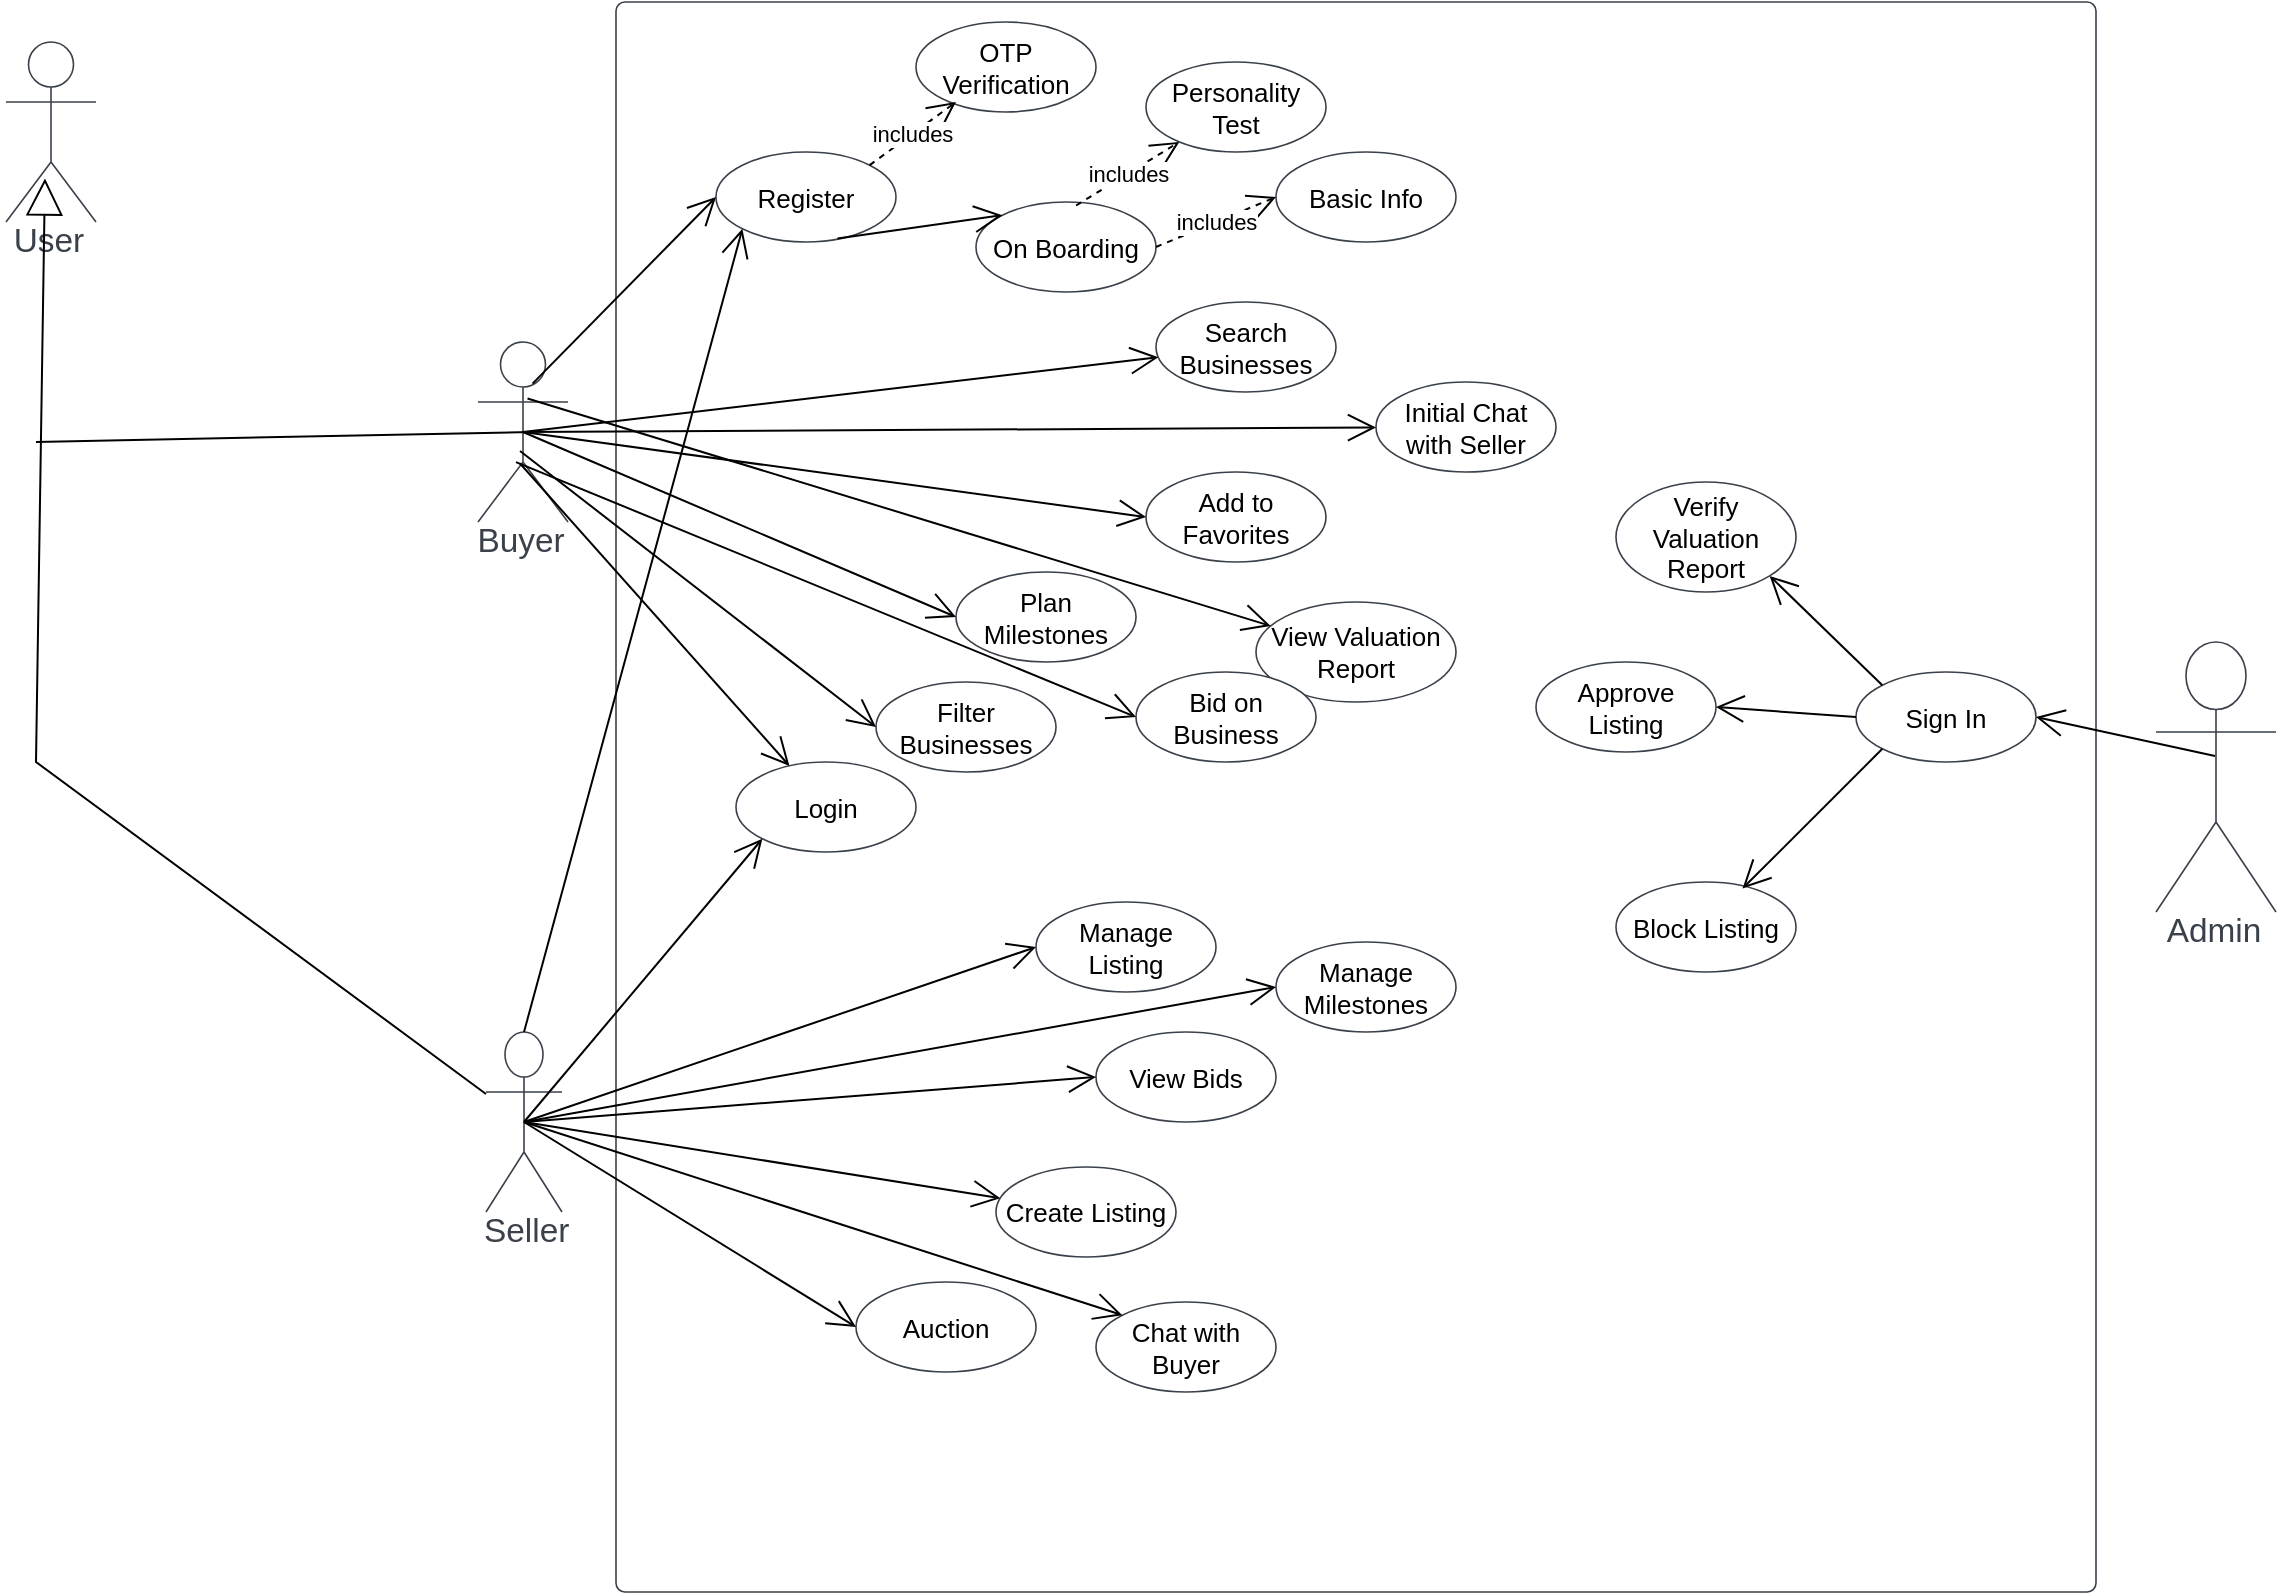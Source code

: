 <mxfile version="20.3.7" type="device"><diagram id="nxOKK4-YVvLWNvQIGp5h" name="Page-1"><mxGraphModel dx="1422" dy="762" grid="1" gridSize="10" guides="1" tooltips="1" connect="1" arrows="1" fold="1" page="1" pageScale="1" pageWidth="850" pageHeight="1100" math="0" shadow="0"><root><mxCell id="0"/><mxCell id="1" parent="0"/><UserObject label="" lucidchartObjectId="73gVe2qrNJH5" id="-V9LBU6pM-tBJ9lVA2xM-1"><mxCell style="html=1;overflow=block;blockSpacing=1;whiteSpace=wrap;fontSize=13;spacing=3.8;strokeColor=#3a414a;strokeOpacity=100;rounded=1;absoluteArcSize=1;arcSize=9;strokeWidth=0.8;" parent="1" vertex="1"><mxGeometry x="380" y="100" width="740" height="795" as="geometry"/></mxCell></UserObject><UserObject label="Buyer" lucidchartObjectId="96gV.1xBvh8s" id="-V9LBU6pM-tBJ9lVA2xM-2"><mxCell style="html=1;overflow=block;blockSpacing=1;shape=umlActor;labelPosition=center;verticalLabelPosition=bottom;verticalAlign=top;whiteSpace=nowrap;fontSize=16.7;fontColor=#3a414a;spacing=0;strokeColor=#3a414a;strokeOpacity=100;rounded=1;absoluteArcSize=1;arcSize=9;strokeWidth=0.8;" parent="1" vertex="1"><mxGeometry x="311" y="270" width="45" height="90" as="geometry"/></mxCell></UserObject><UserObject label="Seller" lucidchartObjectId="e7gVmPN8o6.V" id="-V9LBU6pM-tBJ9lVA2xM-3"><mxCell style="html=1;overflow=block;blockSpacing=1;shape=umlActor;labelPosition=center;verticalLabelPosition=bottom;verticalAlign=top;whiteSpace=nowrap;fontSize=16.7;fontColor=#3a414a;spacing=0;strokeColor=#3a414a;strokeOpacity=100;rounded=1;absoluteArcSize=1;arcSize=9;strokeWidth=0.8;" parent="1" vertex="1"><mxGeometry x="315" y="615" width="38" height="90" as="geometry"/></mxCell></UserObject><UserObject label="Admin" lucidchartObjectId="i-gVubwYb1wt" id="-V9LBU6pM-tBJ9lVA2xM-4"><mxCell style="html=1;overflow=block;blockSpacing=1;shape=umlActor;labelPosition=center;verticalLabelPosition=bottom;verticalAlign=top;whiteSpace=nowrap;fontSize=16.7;fontColor=#3a414a;spacing=0;strokeColor=#3a414a;strokeOpacity=100;rounded=1;absoluteArcSize=1;arcSize=9;strokeWidth=0.8;" parent="1" vertex="1"><mxGeometry x="1150" y="420" width="60" height="135" as="geometry"/></mxCell></UserObject><UserObject label="User" lucidchartObjectId="ibhViDX~4Z8k" id="-V9LBU6pM-tBJ9lVA2xM-8"><mxCell style="html=1;overflow=block;blockSpacing=1;shape=umlActor;labelPosition=center;verticalLabelPosition=bottom;verticalAlign=top;whiteSpace=nowrap;fontSize=16.7;fontColor=#3a414a;spacing=0;strokeColor=#3a414a;strokeOpacity=100;rounded=1;absoluteArcSize=1;arcSize=9;strokeWidth=0.8;" parent="1" vertex="1"><mxGeometry x="75" y="120" width="45" height="90" as="geometry"/></mxCell></UserObject><UserObject label="Register" lucidchartObjectId="xrhVrYry7CFg" id="-V9LBU6pM-tBJ9lVA2xM-10"><mxCell style="html=1;overflow=block;blockSpacing=1;whiteSpace=wrap;ellipse;fontSize=13;spacing=3.8;strokeColor=#3a414a;strokeOpacity=100;rounded=1;absoluteArcSize=1;arcSize=9;strokeWidth=0.8;" parent="1" vertex="1"><mxGeometry x="430" y="175" width="90" height="45" as="geometry"/></mxCell></UserObject><UserObject label="Login" lucidchartObjectId="FrhVinLbnEog" id="-V9LBU6pM-tBJ9lVA2xM-11"><mxCell style="html=1;overflow=block;blockSpacing=1;whiteSpace=wrap;ellipse;fontSize=13;spacing=3.8;strokeColor=#3a414a;strokeOpacity=100;rounded=1;absoluteArcSize=1;arcSize=9;strokeWidth=0.8;" parent="1" vertex="1"><mxGeometry x="440" y="480" width="90" height="45" as="geometry"/></mxCell></UserObject><UserObject label="Personality Test" lucidchartObjectId="IrhV7NRue89r" id="-V9LBU6pM-tBJ9lVA2xM-12"><mxCell style="html=1;overflow=block;blockSpacing=1;whiteSpace=wrap;ellipse;fontSize=13;spacing=3.8;strokeColor=#3a414a;strokeOpacity=100;rounded=1;absoluteArcSize=1;arcSize=9;strokeWidth=0.8;" parent="1" vertex="1"><mxGeometry x="645" y="130" width="90" height="45" as="geometry"/></mxCell></UserObject><UserObject label="View Valuation Report" lucidchartObjectId="JrhVokT8Ttbh" id="-V9LBU6pM-tBJ9lVA2xM-13"><mxCell style="html=1;overflow=block;blockSpacing=1;whiteSpace=wrap;ellipse;fontSize=13;spacing=3.8;strokeColor=#3a414a;strokeOpacity=100;rounded=1;absoluteArcSize=1;arcSize=9;strokeWidth=0.8;" parent="1" vertex="1"><mxGeometry x="700" y="400" width="100" height="50" as="geometry"/></mxCell></UserObject><UserObject label="Add to Favorites" lucidchartObjectId="KrhVbW0dlBLe" id="-V9LBU6pM-tBJ9lVA2xM-14"><mxCell style="html=1;overflow=block;blockSpacing=1;whiteSpace=wrap;ellipse;fontSize=13;spacing=3.8;strokeColor=#3a414a;strokeOpacity=100;rounded=1;absoluteArcSize=1;arcSize=9;strokeWidth=0.8;" parent="1" vertex="1"><mxGeometry x="645" y="335" width="90" height="45" as="geometry"/></mxCell></UserObject><UserObject label="OTP Verification" lucidchartObjectId="xrhVrYry7CFg" id="-V9LBU6pM-tBJ9lVA2xM-16"><mxCell style="html=1;overflow=block;blockSpacing=1;whiteSpace=wrap;ellipse;fontSize=13;spacing=3.8;strokeColor=#3a414a;strokeOpacity=100;rounded=1;absoluteArcSize=1;arcSize=9;strokeWidth=0.8;" parent="1" vertex="1"><mxGeometry x="530" y="110" width="90" height="45" as="geometry"/></mxCell></UserObject><mxCell id="-V9LBU6pM-tBJ9lVA2xM-21" value="includes" style="endArrow=open;endSize=12;dashed=1;html=1;rounded=0;entryX=0.222;entryY=0.889;entryDx=0;entryDy=0;exitX=1;exitY=0;exitDx=0;exitDy=0;entryPerimeter=0;" parent="1" source="-V9LBU6pM-tBJ9lVA2xM-10" target="-V9LBU6pM-tBJ9lVA2xM-16" edge="1"><mxGeometry width="160" relative="1" as="geometry"><mxPoint x="586.26" y="195.98" as="sourcePoint"/><mxPoint x="538.75" y="257.24" as="targetPoint"/></mxGeometry></mxCell><mxCell id="-V9LBU6pM-tBJ9lVA2xM-22" value="" style="endArrow=block;endSize=16;endFill=0;html=1;rounded=0;entryX=0.433;entryY=0.758;entryDx=0;entryDy=0;entryPerimeter=0;" parent="1" source="-V9LBU6pM-tBJ9lVA2xM-3" target="-V9LBU6pM-tBJ9lVA2xM-8" edge="1"><mxGeometry width="160" relative="1" as="geometry"><mxPoint x="90" y="621.88" as="sourcePoint"/><mxPoint x="250" y="621.88" as="targetPoint"/><Array as="points"><mxPoint x="90" y="480"/></Array></mxGeometry></mxCell><mxCell id="-V9LBU6pM-tBJ9lVA2xM-25" value="" style="endArrow=none;html=1;rounded=0;entryX=0.5;entryY=0.5;entryDx=0;entryDy=0;entryPerimeter=0;" parent="1" edge="1"><mxGeometry width="50" height="50" relative="1" as="geometry"><mxPoint x="90" y="320" as="sourcePoint"/><mxPoint x="337.5" y="315" as="targetPoint"/></mxGeometry></mxCell><mxCell id="-V9LBU6pM-tBJ9lVA2xM-26" value="" style="endArrow=open;endFill=1;endSize=12;html=1;rounded=0;exitX=0.467;exitY=0.675;exitDx=0;exitDy=0;exitPerimeter=0;" parent="1" source="-V9LBU6pM-tBJ9lVA2xM-2" target="-V9LBU6pM-tBJ9lVA2xM-11" edge="1"><mxGeometry width="160" relative="1" as="geometry"><mxPoint x="400" y="314.38" as="sourcePoint"/><mxPoint x="560" y="314.38" as="targetPoint"/></mxGeometry></mxCell><mxCell id="-V9LBU6pM-tBJ9lVA2xM-27" value="" style="endArrow=open;endFill=1;endSize=12;html=1;rounded=0;exitX=0.5;exitY=0.5;exitDx=0;exitDy=0;exitPerimeter=0;entryX=0;entryY=1;entryDx=0;entryDy=0;" parent="1" source="-V9LBU6pM-tBJ9lVA2xM-3" target="-V9LBU6pM-tBJ9lVA2xM-11" edge="1"><mxGeometry width="160" relative="1" as="geometry"><mxPoint x="390" y="690" as="sourcePoint"/><mxPoint x="550" y="690" as="targetPoint"/></mxGeometry></mxCell><mxCell id="-V9LBU6pM-tBJ9lVA2xM-28" value="" style="endArrow=open;endFill=1;endSize=12;html=1;rounded=0;exitX=0.5;exitY=0;exitDx=0;exitDy=0;exitPerimeter=0;entryX=0;entryY=1;entryDx=0;entryDy=0;" parent="1" source="-V9LBU6pM-tBJ9lVA2xM-3" target="-V9LBU6pM-tBJ9lVA2xM-10" edge="1"><mxGeometry width="160" relative="1" as="geometry"><mxPoint x="344" y="670" as="sourcePoint"/><mxPoint x="518.18" y="378.41" as="targetPoint"/></mxGeometry></mxCell><mxCell id="-V9LBU6pM-tBJ9lVA2xM-30" value="" style="endArrow=open;endFill=1;endSize=12;html=1;rounded=0;exitX=0.606;exitY=0.231;exitDx=0;exitDy=0;exitPerimeter=0;entryX=0;entryY=0.5;entryDx=0;entryDy=0;" parent="1" source="-V9LBU6pM-tBJ9lVA2xM-2" target="-V9LBU6pM-tBJ9lVA2xM-10" edge="1"><mxGeometry width="160" relative="1" as="geometry"><mxPoint x="342.015" y="340.75" as="sourcePoint"/><mxPoint x="505.915" y="357.985" as="targetPoint"/></mxGeometry></mxCell><UserObject label="Search Businesses" lucidchartObjectId="IrhV7NRue89r" id="-V9LBU6pM-tBJ9lVA2xM-33"><mxCell style="html=1;overflow=block;blockSpacing=1;whiteSpace=wrap;ellipse;fontSize=13;spacing=3.8;strokeColor=#3a414a;strokeOpacity=100;rounded=1;absoluteArcSize=1;arcSize=9;strokeWidth=0.8;" parent="1" vertex="1"><mxGeometry x="650" y="250" width="90" height="45" as="geometry"/></mxCell></UserObject><UserObject label="Filter Businesses" lucidchartObjectId="IrhV7NRue89r" id="-V9LBU6pM-tBJ9lVA2xM-34"><mxCell style="html=1;overflow=block;blockSpacing=1;whiteSpace=wrap;ellipse;fontSize=13;spacing=3.8;strokeColor=#3a414a;strokeOpacity=100;rounded=1;absoluteArcSize=1;arcSize=9;strokeWidth=0.8;" parent="1" vertex="1"><mxGeometry x="510" y="440" width="90" height="45" as="geometry"/></mxCell></UserObject><UserObject label="Initial Chat with Seller" lucidchartObjectId="IrhV7NRue89r" id="-V9LBU6pM-tBJ9lVA2xM-36"><mxCell style="html=1;overflow=block;blockSpacing=1;whiteSpace=wrap;ellipse;fontSize=13;spacing=3.8;strokeColor=#3a414a;strokeOpacity=100;rounded=1;absoluteArcSize=1;arcSize=9;strokeWidth=0.8;" parent="1" vertex="1"><mxGeometry x="760" y="290" width="90" height="45" as="geometry"/></mxCell></UserObject><UserObject label="Bid on Business" lucidchartObjectId="IrhV7NRue89r" id="-V9LBU6pM-tBJ9lVA2xM-37"><mxCell style="html=1;overflow=block;blockSpacing=1;whiteSpace=wrap;ellipse;fontSize=13;spacing=3.8;strokeColor=#3a414a;strokeOpacity=100;rounded=1;absoluteArcSize=1;arcSize=9;strokeWidth=0.8;" parent="1" vertex="1"><mxGeometry x="640" y="435" width="90" height="45" as="geometry"/></mxCell></UserObject><UserObject label="Plan Milestones" lucidchartObjectId="IrhV7NRue89r" id="-V9LBU6pM-tBJ9lVA2xM-38"><mxCell style="html=1;overflow=block;blockSpacing=1;whiteSpace=wrap;ellipse;fontSize=13;spacing=3.8;strokeColor=#3a414a;strokeOpacity=100;rounded=1;absoluteArcSize=1;arcSize=9;strokeWidth=0.8;" parent="1" vertex="1"><mxGeometry x="550" y="385" width="90" height="45" as="geometry"/></mxCell></UserObject><UserObject label="On Boarding" lucidchartObjectId="IrhV7NRue89r" id="-V9LBU6pM-tBJ9lVA2xM-39"><mxCell style="html=1;overflow=block;blockSpacing=1;whiteSpace=wrap;ellipse;fontSize=13;spacing=3.8;strokeColor=#3a414a;strokeOpacity=100;rounded=1;absoluteArcSize=1;arcSize=9;strokeWidth=0.8;" parent="1" vertex="1"><mxGeometry x="560" y="200" width="90" height="45" as="geometry"/></mxCell></UserObject><mxCell id="-V9LBU6pM-tBJ9lVA2xM-41" value="" style="endArrow=open;endFill=1;endSize=12;html=1;rounded=0;exitX=0.675;exitY=0.961;exitDx=0;exitDy=0;exitPerimeter=0;entryX=0;entryY=0;entryDx=0;entryDy=0;" parent="1" source="-V9LBU6pM-tBJ9lVA2xM-10" target="-V9LBU6pM-tBJ9lVA2xM-39" edge="1"><mxGeometry width="160" relative="1" as="geometry"><mxPoint x="515.41" y="631.59" as="sourcePoint"/><mxPoint x="634.59" y="490.0" as="targetPoint"/></mxGeometry></mxCell><mxCell id="-V9LBU6pM-tBJ9lVA2xM-42" value="" style="endArrow=open;endFill=1;endSize=12;html=1;rounded=0;exitX=0.5;exitY=0.5;exitDx=0;exitDy=0;exitPerimeter=0;entryX=0;entryY=0.5;entryDx=0;entryDy=0;" parent="1" source="-V9LBU6pM-tBJ9lVA2xM-2" target="-V9LBU6pM-tBJ9lVA2xM-14" edge="1"><mxGeometry width="160" relative="1" as="geometry"><mxPoint x="570" y="721.59" as="sourcePoint"/><mxPoint x="689.18" y="580.0" as="targetPoint"/></mxGeometry></mxCell><mxCell id="-V9LBU6pM-tBJ9lVA2xM-43" value="includes" style="endArrow=open;endSize=12;dashed=1;html=1;rounded=0;exitX=0.556;exitY=0.039;exitDx=0;exitDy=0;exitPerimeter=0;" parent="1" source="-V9LBU6pM-tBJ9lVA2xM-39" target="-V9LBU6pM-tBJ9lVA2xM-12" edge="1"><mxGeometry width="160" relative="1" as="geometry"><mxPoint x="660" y="320" as="sourcePoint"/><mxPoint x="570" y="355" as="targetPoint"/></mxGeometry></mxCell><mxCell id="-V9LBU6pM-tBJ9lVA2xM-44" value="" style="endArrow=open;endFill=1;endSize=12;html=1;rounded=0;exitX=0.5;exitY=0.5;exitDx=0;exitDy=0;exitPerimeter=0;entryX=0;entryY=0.5;entryDx=0;entryDy=0;" parent="1" source="-V9LBU6pM-tBJ9lVA2xM-2" target="-V9LBU6pM-tBJ9lVA2xM-38" edge="1"><mxGeometry width="160" relative="1" as="geometry"><mxPoint x="343.5" y="325" as="sourcePoint"/><mxPoint x="520.0" y="342.5" as="targetPoint"/></mxGeometry></mxCell><mxCell id="-V9LBU6pM-tBJ9lVA2xM-45" value="" style="endArrow=open;endFill=1;endSize=12;html=1;rounded=0;exitX=0.5;exitY=0.5;exitDx=0;exitDy=0;exitPerimeter=0;" parent="1" source="-V9LBU6pM-tBJ9lVA2xM-2" target="-V9LBU6pM-tBJ9lVA2xM-33" edge="1"><mxGeometry width="160" relative="1" as="geometry"><mxPoint x="353.5" y="335" as="sourcePoint"/><mxPoint x="530.0" y="352.5" as="targetPoint"/></mxGeometry></mxCell><mxCell id="-V9LBU6pM-tBJ9lVA2xM-46" value="" style="endArrow=open;endFill=1;endSize=12;html=1;rounded=0;exitX=0.467;exitY=0.606;exitDx=0;exitDy=0;exitPerimeter=0;entryX=0;entryY=0.5;entryDx=0;entryDy=0;" parent="1" source="-V9LBU6pM-tBJ9lVA2xM-2" target="-V9LBU6pM-tBJ9lVA2xM-34" edge="1"><mxGeometry width="160" relative="1" as="geometry"><mxPoint x="363.5" y="345" as="sourcePoint"/><mxPoint x="540.0" y="362.5" as="targetPoint"/></mxGeometry></mxCell><mxCell id="-V9LBU6pM-tBJ9lVA2xM-48" value="" style="endArrow=open;endFill=1;endSize=12;html=1;rounded=0;exitX=0.55;exitY=0.314;exitDx=0;exitDy=0;exitPerimeter=0;" parent="1" source="-V9LBU6pM-tBJ9lVA2xM-2" target="-V9LBU6pM-tBJ9lVA2xM-13" edge="1"><mxGeometry width="160" relative="1" as="geometry"><mxPoint x="490.005" y="487.04" as="sourcePoint"/><mxPoint x="657.99" y="615" as="targetPoint"/></mxGeometry></mxCell><mxCell id="-V9LBU6pM-tBJ9lVA2xM-49" value="" style="endArrow=open;endFill=1;endSize=12;html=1;rounded=0;exitX=0.5;exitY=0.5;exitDx=0;exitDy=0;exitPerimeter=0;" parent="1" source="-V9LBU6pM-tBJ9lVA2xM-2" target="-V9LBU6pM-tBJ9lVA2xM-36" edge="1"><mxGeometry width="160" relative="1" as="geometry"><mxPoint x="352.015" y="344.54" as="sourcePoint"/><mxPoint x="520.0" y="472.5" as="targetPoint"/></mxGeometry></mxCell><mxCell id="-V9LBU6pM-tBJ9lVA2xM-50" value="" style="endArrow=open;endFill=1;endSize=12;html=1;rounded=0;exitX=0.422;exitY=0.667;exitDx=0;exitDy=0;exitPerimeter=0;entryX=0;entryY=0.5;entryDx=0;entryDy=0;" parent="1" source="-V9LBU6pM-tBJ9lVA2xM-2" target="-V9LBU6pM-tBJ9lVA2xM-37" edge="1"><mxGeometry width="160" relative="1" as="geometry"><mxPoint x="362.015" y="354.54" as="sourcePoint"/><mxPoint x="530.0" y="482.5" as="targetPoint"/></mxGeometry></mxCell><UserObject label="Manage Listing" lucidchartObjectId="IrhV7NRue89r" id="-V9LBU6pM-tBJ9lVA2xM-51"><mxCell style="html=1;overflow=block;blockSpacing=1;whiteSpace=wrap;ellipse;fontSize=13;spacing=3.8;strokeColor=#3a414a;strokeOpacity=100;rounded=1;absoluteArcSize=1;arcSize=9;strokeWidth=0.8;" parent="1" vertex="1"><mxGeometry x="590" y="550" width="90" height="45" as="geometry"/></mxCell></UserObject><UserObject label="View Bids" lucidchartObjectId="IrhV7NRue89r" id="-V9LBU6pM-tBJ9lVA2xM-52"><mxCell style="html=1;overflow=block;blockSpacing=1;whiteSpace=wrap;ellipse;fontSize=13;spacing=3.8;strokeColor=#3a414a;strokeOpacity=100;rounded=1;absoluteArcSize=1;arcSize=9;strokeWidth=0.8;" parent="1" vertex="1"><mxGeometry x="620" y="615" width="90" height="45" as="geometry"/></mxCell></UserObject><UserObject label="Create Listing" lucidchartObjectId="IrhV7NRue89r" id="-V9LBU6pM-tBJ9lVA2xM-53"><mxCell style="html=1;overflow=block;blockSpacing=1;whiteSpace=wrap;ellipse;fontSize=13;spacing=3.8;strokeColor=#3a414a;strokeOpacity=100;rounded=1;absoluteArcSize=1;arcSize=9;strokeWidth=0.8;" parent="1" vertex="1"><mxGeometry x="570" y="682.5" width="90" height="45" as="geometry"/></mxCell></UserObject><UserObject label="Auction" lucidchartObjectId="IrhV7NRue89r" id="-V9LBU6pM-tBJ9lVA2xM-54"><mxCell style="html=1;overflow=block;blockSpacing=1;whiteSpace=wrap;ellipse;fontSize=13;spacing=3.8;strokeColor=#3a414a;strokeOpacity=100;rounded=1;absoluteArcSize=1;arcSize=9;strokeWidth=0.8;" parent="1" vertex="1"><mxGeometry x="500" y="740" width="90" height="45" as="geometry"/></mxCell></UserObject><UserObject label="Chat with Buyer" lucidchartObjectId="IrhV7NRue89r" id="-V9LBU6pM-tBJ9lVA2xM-55"><mxCell style="html=1;overflow=block;blockSpacing=1;whiteSpace=wrap;ellipse;fontSize=13;spacing=3.8;strokeColor=#3a414a;strokeOpacity=100;rounded=1;absoluteArcSize=1;arcSize=9;strokeWidth=0.8;" parent="1" vertex="1"><mxGeometry x="620" y="750" width="90" height="45" as="geometry"/></mxCell></UserObject><UserObject label="Manage Milestones" lucidchartObjectId="IrhV7NRue89r" id="-V9LBU6pM-tBJ9lVA2xM-56"><mxCell style="html=1;overflow=block;blockSpacing=1;whiteSpace=wrap;ellipse;fontSize=13;spacing=3.8;strokeColor=#3a414a;strokeOpacity=100;rounded=1;absoluteArcSize=1;arcSize=9;strokeWidth=0.8;" parent="1" vertex="1"><mxGeometry x="710" y="570" width="90" height="45" as="geometry"/></mxCell></UserObject><mxCell id="-V9LBU6pM-tBJ9lVA2xM-58" value="" style="endArrow=open;endFill=1;endSize=12;html=1;rounded=0;exitX=0.5;exitY=0.5;exitDx=0;exitDy=0;exitPerimeter=0;entryX=0;entryY=0.5;entryDx=0;entryDy=0;" parent="1" source="-V9LBU6pM-tBJ9lVA2xM-3" target="-V9LBU6pM-tBJ9lVA2xM-51" edge="1"><mxGeometry width="160" relative="1" as="geometry"><mxPoint x="344" y="670" as="sourcePoint"/><mxPoint x="463.18" y="528.41" as="targetPoint"/></mxGeometry></mxCell><mxCell id="-V9LBU6pM-tBJ9lVA2xM-59" value="" style="endArrow=open;endFill=1;endSize=12;html=1;rounded=0;exitX=0.5;exitY=0.5;exitDx=0;exitDy=0;exitPerimeter=0;entryX=0;entryY=0.5;entryDx=0;entryDy=0;" parent="1" source="-V9LBU6pM-tBJ9lVA2xM-3" target="-V9LBU6pM-tBJ9lVA2xM-52" edge="1"><mxGeometry width="160" relative="1" as="geometry"><mxPoint x="354" y="680" as="sourcePoint"/><mxPoint x="473.18" y="538.41" as="targetPoint"/></mxGeometry></mxCell><mxCell id="-V9LBU6pM-tBJ9lVA2xM-60" value="" style="endArrow=open;endFill=1;endSize=12;html=1;rounded=0;exitX=0.5;exitY=0.5;exitDx=0;exitDy=0;exitPerimeter=0;" parent="1" source="-V9LBU6pM-tBJ9lVA2xM-3" target="-V9LBU6pM-tBJ9lVA2xM-53" edge="1"><mxGeometry width="160" relative="1" as="geometry"><mxPoint x="364" y="690" as="sourcePoint"/><mxPoint x="483.18" y="548.41" as="targetPoint"/></mxGeometry></mxCell><mxCell id="-V9LBU6pM-tBJ9lVA2xM-61" value="" style="endArrow=open;endFill=1;endSize=12;html=1;rounded=0;exitX=0.5;exitY=0.5;exitDx=0;exitDy=0;exitPerimeter=0;entryX=0;entryY=0.5;entryDx=0;entryDy=0;" parent="1" source="-V9LBU6pM-tBJ9lVA2xM-3" target="-V9LBU6pM-tBJ9lVA2xM-56" edge="1"><mxGeometry width="160" relative="1" as="geometry"><mxPoint x="374" y="700" as="sourcePoint"/><mxPoint x="493.18" y="558.41" as="targetPoint"/></mxGeometry></mxCell><mxCell id="-V9LBU6pM-tBJ9lVA2xM-62" value="" style="endArrow=open;endFill=1;endSize=12;html=1;rounded=0;exitX=0.5;exitY=0.5;exitDx=0;exitDy=0;exitPerimeter=0;entryX=0;entryY=0.5;entryDx=0;entryDy=0;" parent="1" source="-V9LBU6pM-tBJ9lVA2xM-3" target="-V9LBU6pM-tBJ9lVA2xM-54" edge="1"><mxGeometry width="160" relative="1" as="geometry"><mxPoint x="384" y="710" as="sourcePoint"/><mxPoint x="503.18" y="568.41" as="targetPoint"/></mxGeometry></mxCell><mxCell id="-V9LBU6pM-tBJ9lVA2xM-63" value="" style="endArrow=open;endFill=1;endSize=12;html=1;rounded=0;exitX=0.5;exitY=0.5;exitDx=0;exitDy=0;exitPerimeter=0;entryX=0;entryY=0;entryDx=0;entryDy=0;" parent="1" source="-V9LBU6pM-tBJ9lVA2xM-3" target="-V9LBU6pM-tBJ9lVA2xM-55" edge="1"><mxGeometry width="160" relative="1" as="geometry"><mxPoint x="394" y="720" as="sourcePoint"/><mxPoint x="513.18" y="578.41" as="targetPoint"/></mxGeometry></mxCell><UserObject label="Sign In" lucidchartObjectId="IrhV7NRue89r" id="-V9LBU6pM-tBJ9lVA2xM-65"><mxCell style="html=1;overflow=block;blockSpacing=1;whiteSpace=wrap;ellipse;fontSize=13;spacing=3.8;strokeColor=#3a414a;strokeOpacity=100;rounded=1;absoluteArcSize=1;arcSize=9;strokeWidth=0.8;" parent="1" vertex="1"><mxGeometry x="1000" y="435" width="90" height="45" as="geometry"/></mxCell></UserObject><mxCell id="-V9LBU6pM-tBJ9lVA2xM-66" value="" style="endArrow=open;endFill=1;endSize=12;html=1;rounded=0;exitX=0.492;exitY=0.422;exitDx=0;exitDy=0;exitPerimeter=0;entryX=1;entryY=0.5;entryDx=0;entryDy=0;" parent="1" source="-V9LBU6pM-tBJ9lVA2xM-4" target="-V9LBU6pM-tBJ9lVA2xM-65" edge="1"><mxGeometry width="160" relative="1" as="geometry"><mxPoint x="760" y="670" as="sourcePoint"/><mxPoint x="1016.0" y="582.5" as="targetPoint"/></mxGeometry></mxCell><mxCell id="-V9LBU6pM-tBJ9lVA2xM-67" value="" style="endArrow=open;endFill=1;endSize=12;html=1;rounded=0;exitX=0;exitY=0;exitDx=0;exitDy=0;entryX=1;entryY=1;entryDx=0;entryDy=0;" parent="1" source="-V9LBU6pM-tBJ9lVA2xM-65" target="-V9LBU6pM-tBJ9lVA2xM-71" edge="1"><mxGeometry width="160" relative="1" as="geometry"><mxPoint x="840" y="437.5" as="sourcePoint"/><mxPoint x="1096.0" y="350" as="targetPoint"/></mxGeometry></mxCell><UserObject label="Block Listing" lucidchartObjectId="IrhV7NRue89r" id="-V9LBU6pM-tBJ9lVA2xM-69"><mxCell style="html=1;overflow=block;blockSpacing=1;whiteSpace=wrap;ellipse;fontSize=13;spacing=3.8;strokeColor=#3a414a;strokeOpacity=100;rounded=1;absoluteArcSize=1;arcSize=9;strokeWidth=0.8;" parent="1" vertex="1"><mxGeometry x="880" y="540" width="90" height="45" as="geometry"/></mxCell></UserObject><UserObject label="Approve Listing" lucidchartObjectId="IrhV7NRue89r" id="-V9LBU6pM-tBJ9lVA2xM-70"><mxCell style="html=1;overflow=block;blockSpacing=1;whiteSpace=wrap;ellipse;fontSize=13;spacing=3.8;strokeColor=#3a414a;strokeOpacity=100;rounded=1;absoluteArcSize=1;arcSize=9;strokeWidth=0.8;" parent="1" vertex="1"><mxGeometry x="840" y="430" width="90" height="45" as="geometry"/></mxCell></UserObject><UserObject label="Verify Valuation Report" lucidchartObjectId="IrhV7NRue89r" id="-V9LBU6pM-tBJ9lVA2xM-71"><mxCell style="html=1;overflow=block;blockSpacing=1;whiteSpace=wrap;ellipse;fontSize=13;spacing=3.8;strokeColor=#3a414a;strokeOpacity=100;rounded=1;absoluteArcSize=1;arcSize=9;strokeWidth=0.8;" parent="1" vertex="1"><mxGeometry x="880" y="340" width="90" height="55" as="geometry"/></mxCell></UserObject><mxCell id="-V9LBU6pM-tBJ9lVA2xM-72" value="" style="endArrow=open;endFill=1;endSize=12;html=1;rounded=0;exitX=0;exitY=0.5;exitDx=0;exitDy=0;entryX=1;entryY=0.5;entryDx=0;entryDy=0;" parent="1" source="-V9LBU6pM-tBJ9lVA2xM-65" target="-V9LBU6pM-tBJ9lVA2xM-70" edge="1"><mxGeometry width="160" relative="1" as="geometry"><mxPoint x="966.36" y="560.0" as="sourcePoint"/><mxPoint x="910.0" y="505.355" as="targetPoint"/></mxGeometry></mxCell><mxCell id="-V9LBU6pM-tBJ9lVA2xM-73" value="" style="endArrow=open;endFill=1;endSize=12;html=1;rounded=0;exitX=0;exitY=1;exitDx=0;exitDy=0;entryX=0.703;entryY=0.072;entryDx=0;entryDy=0;entryPerimeter=0;" parent="1" source="-V9LBU6pM-tBJ9lVA2xM-65" target="-V9LBU6pM-tBJ9lVA2xM-69" edge="1"><mxGeometry width="160" relative="1" as="geometry"><mxPoint x="960.0" y="492.5" as="sourcePoint"/><mxPoint x="880.0" y="492.5" as="targetPoint"/></mxGeometry></mxCell><UserObject label="Basic Info" lucidchartObjectId="IrhV7NRue89r" id="5Ir5vh8EOQ_k3XQTa_ls-2"><mxCell style="html=1;overflow=block;blockSpacing=1;whiteSpace=wrap;ellipse;fontSize=13;spacing=3.8;strokeColor=#3a414a;strokeOpacity=100;rounded=1;absoluteArcSize=1;arcSize=9;strokeWidth=0.8;" vertex="1" parent="1"><mxGeometry x="710" y="175" width="90" height="45" as="geometry"/></mxCell></UserObject><mxCell id="5Ir5vh8EOQ_k3XQTa_ls-3" value="includes" style="endArrow=open;endSize=12;dashed=1;html=1;rounded=0;exitX=1;exitY=0.5;exitDx=0;exitDy=0;entryX=0;entryY=0.5;entryDx=0;entryDy=0;" edge="1" parent="1" source="-V9LBU6pM-tBJ9lVA2xM-39" target="5Ir5vh8EOQ_k3XQTa_ls-2"><mxGeometry width="160" relative="1" as="geometry"><mxPoint x="620.04" y="211.755" as="sourcePoint"/><mxPoint x="671.758" y="180.017" as="targetPoint"/></mxGeometry></mxCell></root></mxGraphModel></diagram></mxfile>